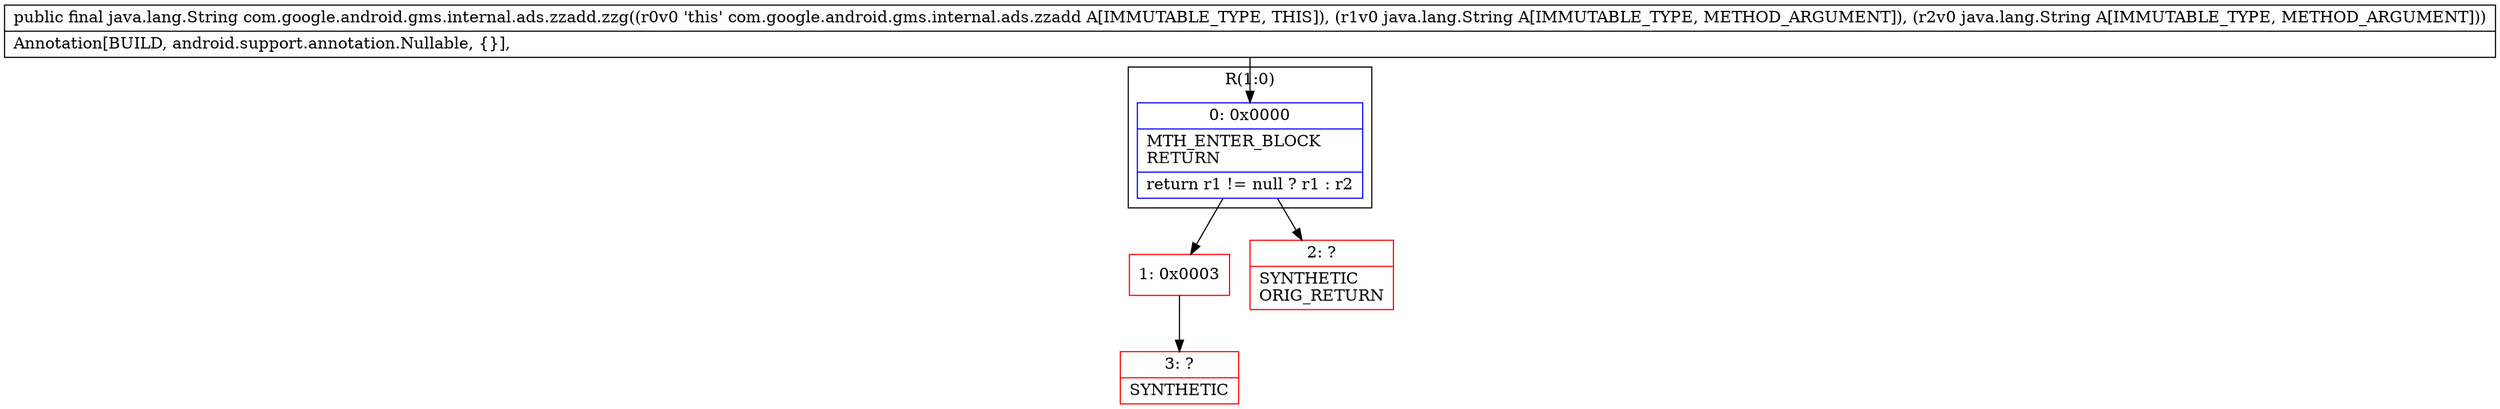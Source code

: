 digraph "CFG forcom.google.android.gms.internal.ads.zzadd.zzg(Ljava\/lang\/String;Ljava\/lang\/String;)Ljava\/lang\/String;" {
subgraph cluster_Region_2087950249 {
label = "R(1:0)";
node [shape=record,color=blue];
Node_0 [shape=record,label="{0\:\ 0x0000|MTH_ENTER_BLOCK\lRETURN\l|return r1 != null ? r1 : r2\l}"];
}
Node_1 [shape=record,color=red,label="{1\:\ 0x0003}"];
Node_2 [shape=record,color=red,label="{2\:\ ?|SYNTHETIC\lORIG_RETURN\l}"];
Node_3 [shape=record,color=red,label="{3\:\ ?|SYNTHETIC\l}"];
MethodNode[shape=record,label="{public final java.lang.String com.google.android.gms.internal.ads.zzadd.zzg((r0v0 'this' com.google.android.gms.internal.ads.zzadd A[IMMUTABLE_TYPE, THIS]), (r1v0 java.lang.String A[IMMUTABLE_TYPE, METHOD_ARGUMENT]), (r2v0 java.lang.String A[IMMUTABLE_TYPE, METHOD_ARGUMENT]))  | Annotation[BUILD, android.support.annotation.Nullable, \{\}], \l}"];
MethodNode -> Node_0;
Node_0 -> Node_1;
Node_0 -> Node_2;
Node_1 -> Node_3;
}

